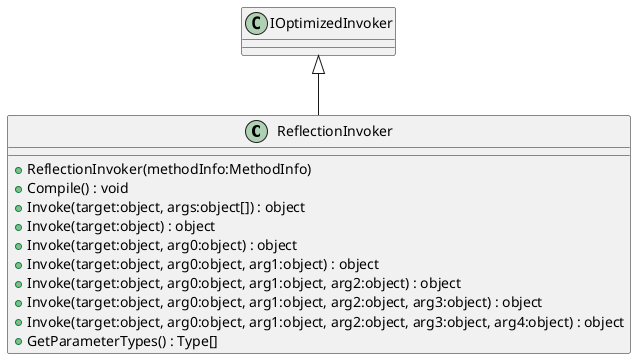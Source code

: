 @startuml
class ReflectionInvoker {
    + ReflectionInvoker(methodInfo:MethodInfo)
    + Compile() : void
    + Invoke(target:object, args:object[]) : object
    + Invoke(target:object) : object
    + Invoke(target:object, arg0:object) : object
    + Invoke(target:object, arg0:object, arg1:object) : object
    + Invoke(target:object, arg0:object, arg1:object, arg2:object) : object
    + Invoke(target:object, arg0:object, arg1:object, arg2:object, arg3:object) : object
    + Invoke(target:object, arg0:object, arg1:object, arg2:object, arg3:object, arg4:object) : object
    + GetParameterTypes() : Type[]
}
IOptimizedInvoker <|-- ReflectionInvoker
@enduml
